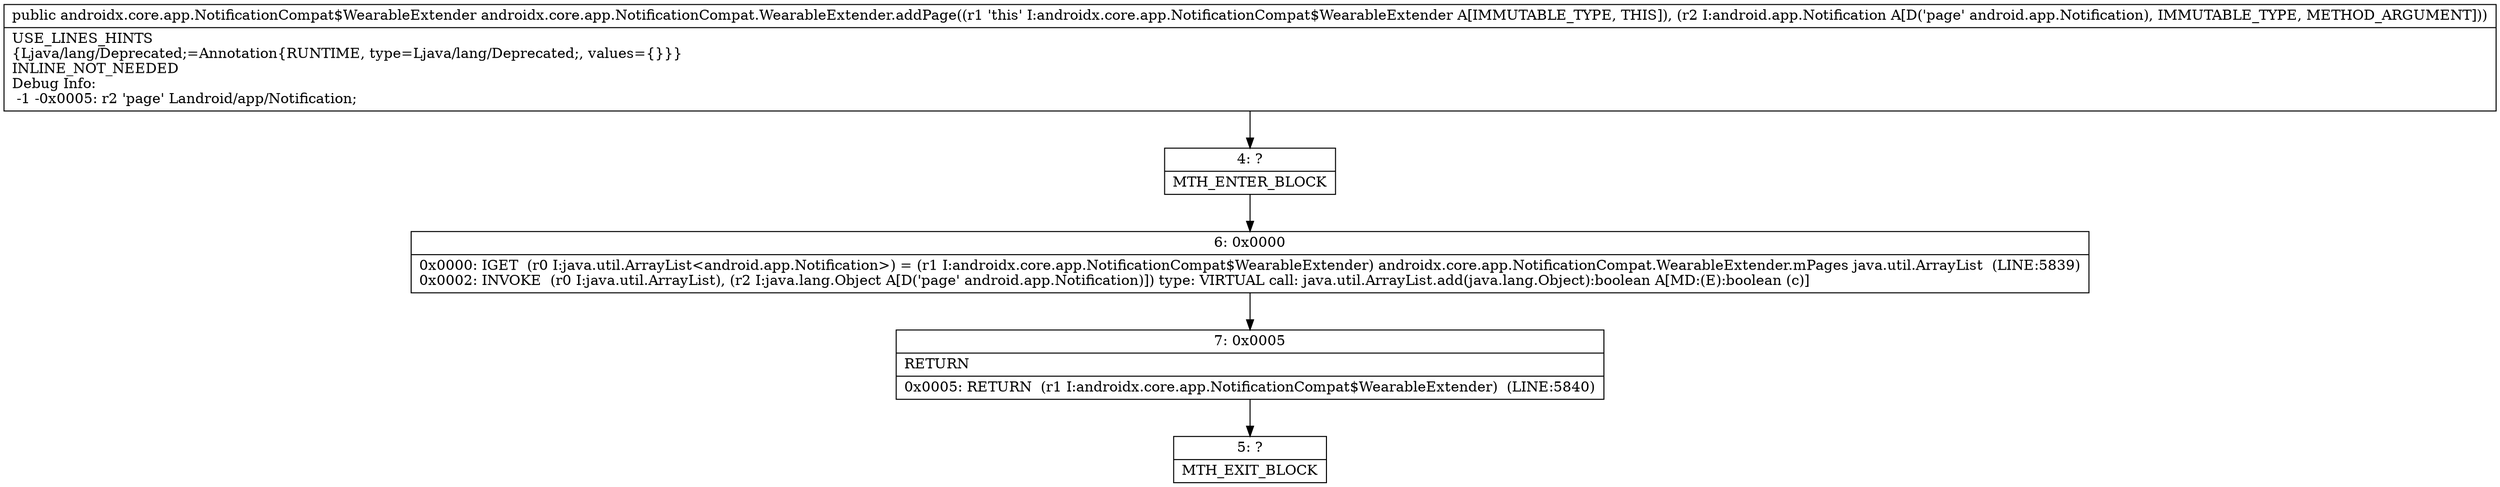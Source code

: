 digraph "CFG forandroidx.core.app.NotificationCompat.WearableExtender.addPage(Landroid\/app\/Notification;)Landroidx\/core\/app\/NotificationCompat$WearableExtender;" {
Node_4 [shape=record,label="{4\:\ ?|MTH_ENTER_BLOCK\l}"];
Node_6 [shape=record,label="{6\:\ 0x0000|0x0000: IGET  (r0 I:java.util.ArrayList\<android.app.Notification\>) = (r1 I:androidx.core.app.NotificationCompat$WearableExtender) androidx.core.app.NotificationCompat.WearableExtender.mPages java.util.ArrayList  (LINE:5839)\l0x0002: INVOKE  (r0 I:java.util.ArrayList), (r2 I:java.lang.Object A[D('page' android.app.Notification)]) type: VIRTUAL call: java.util.ArrayList.add(java.lang.Object):boolean A[MD:(E):boolean (c)]\l}"];
Node_7 [shape=record,label="{7\:\ 0x0005|RETURN\l|0x0005: RETURN  (r1 I:androidx.core.app.NotificationCompat$WearableExtender)  (LINE:5840)\l}"];
Node_5 [shape=record,label="{5\:\ ?|MTH_EXIT_BLOCK\l}"];
MethodNode[shape=record,label="{public androidx.core.app.NotificationCompat$WearableExtender androidx.core.app.NotificationCompat.WearableExtender.addPage((r1 'this' I:androidx.core.app.NotificationCompat$WearableExtender A[IMMUTABLE_TYPE, THIS]), (r2 I:android.app.Notification A[D('page' android.app.Notification), IMMUTABLE_TYPE, METHOD_ARGUMENT]))  | USE_LINES_HINTS\l\{Ljava\/lang\/Deprecated;=Annotation\{RUNTIME, type=Ljava\/lang\/Deprecated;, values=\{\}\}\}\lINLINE_NOT_NEEDED\lDebug Info:\l  \-1 \-0x0005: r2 'page' Landroid\/app\/Notification;\l}"];
MethodNode -> Node_4;Node_4 -> Node_6;
Node_6 -> Node_7;
Node_7 -> Node_5;
}

